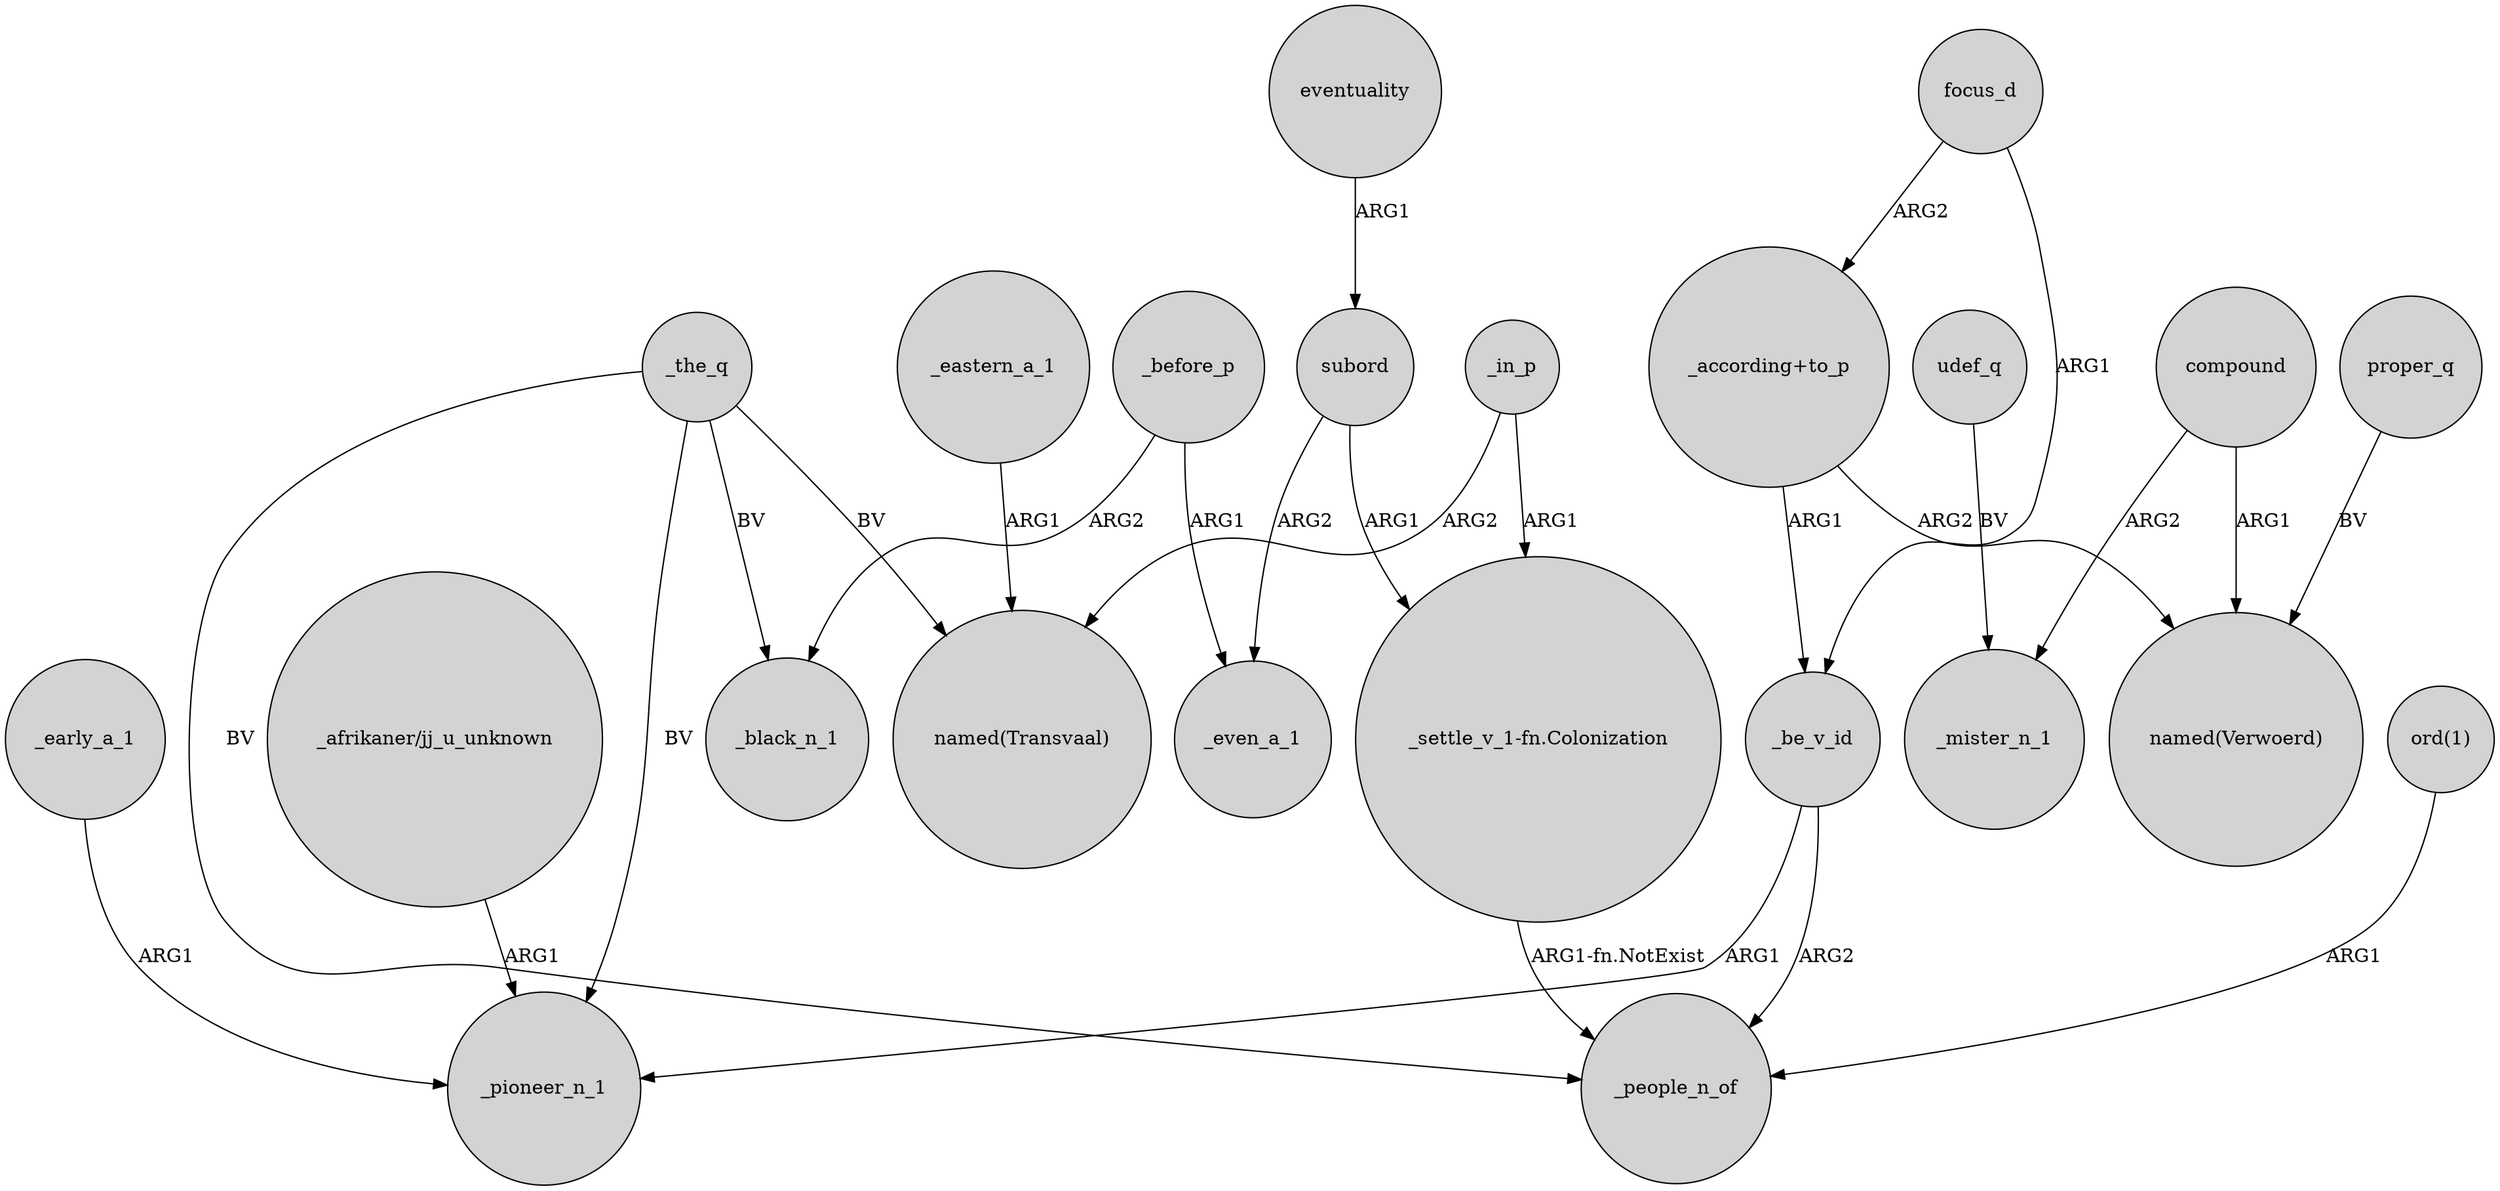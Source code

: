 digraph {
	node [shape=circle style=filled]
	_the_q -> _pioneer_n_1 [label=BV]
	"_according+to_p" -> "named(Verwoerd)" [label=ARG2]
	_early_a_1 -> _pioneer_n_1 [label=ARG1]
	_in_p -> "_settle_v_1-fn.Colonization" [label=ARG1]
	compound -> "named(Verwoerd)" [label=ARG1]
	compound -> _mister_n_1 [label=ARG2]
	subord -> "_settle_v_1-fn.Colonization" [label=ARG1]
	_be_v_id -> _people_n_of [label=ARG2]
	udef_q -> _mister_n_1 [label=BV]
	"_settle_v_1-fn.Colonization" -> _people_n_of [label="ARG1-fn.NotExist"]
	proper_q -> "named(Verwoerd)" [label=BV]
	eventuality -> subord [label=ARG1]
	_before_p -> _even_a_1 [label=ARG1]
	focus_d -> _be_v_id [label=ARG1]
	_before_p -> _black_n_1 [label=ARG2]
	_the_q -> "named(Transvaal)" [label=BV]
	"_according+to_p" -> _be_v_id [label=ARG1]
	_eastern_a_1 -> "named(Transvaal)" [label=ARG1]
	_the_q -> _black_n_1 [label=BV]
	focus_d -> "_according+to_p" [label=ARG2]
	"ord(1)" -> _people_n_of [label=ARG1]
	subord -> _even_a_1 [label=ARG2]
	"_afrikaner/jj_u_unknown" -> _pioneer_n_1 [label=ARG1]
	_in_p -> "named(Transvaal)" [label=ARG2]
	_the_q -> _people_n_of [label=BV]
	_be_v_id -> _pioneer_n_1 [label=ARG1]
}
